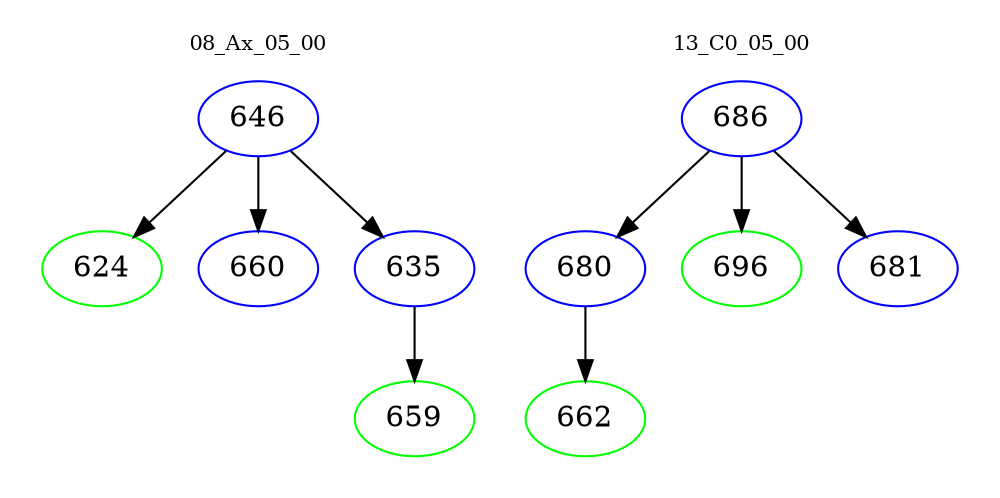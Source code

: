 digraph{
subgraph cluster_0 {
color = white
label = "08_Ax_05_00";
fontsize=10;
T0_646 [label="646", color="blue"]
T0_646 -> T0_624 [color="black"]
T0_624 [label="624", color="green"]
T0_646 -> T0_660 [color="black"]
T0_660 [label="660", color="blue"]
T0_646 -> T0_635 [color="black"]
T0_635 [label="635", color="blue"]
T0_635 -> T0_659 [color="black"]
T0_659 [label="659", color="green"]
}
subgraph cluster_1 {
color = white
label = "13_C0_05_00";
fontsize=10;
T1_686 [label="686", color="blue"]
T1_686 -> T1_680 [color="black"]
T1_680 [label="680", color="blue"]
T1_680 -> T1_662 [color="black"]
T1_662 [label="662", color="green"]
T1_686 -> T1_696 [color="black"]
T1_696 [label="696", color="green"]
T1_686 -> T1_681 [color="black"]
T1_681 [label="681", color="blue"]
}
}
